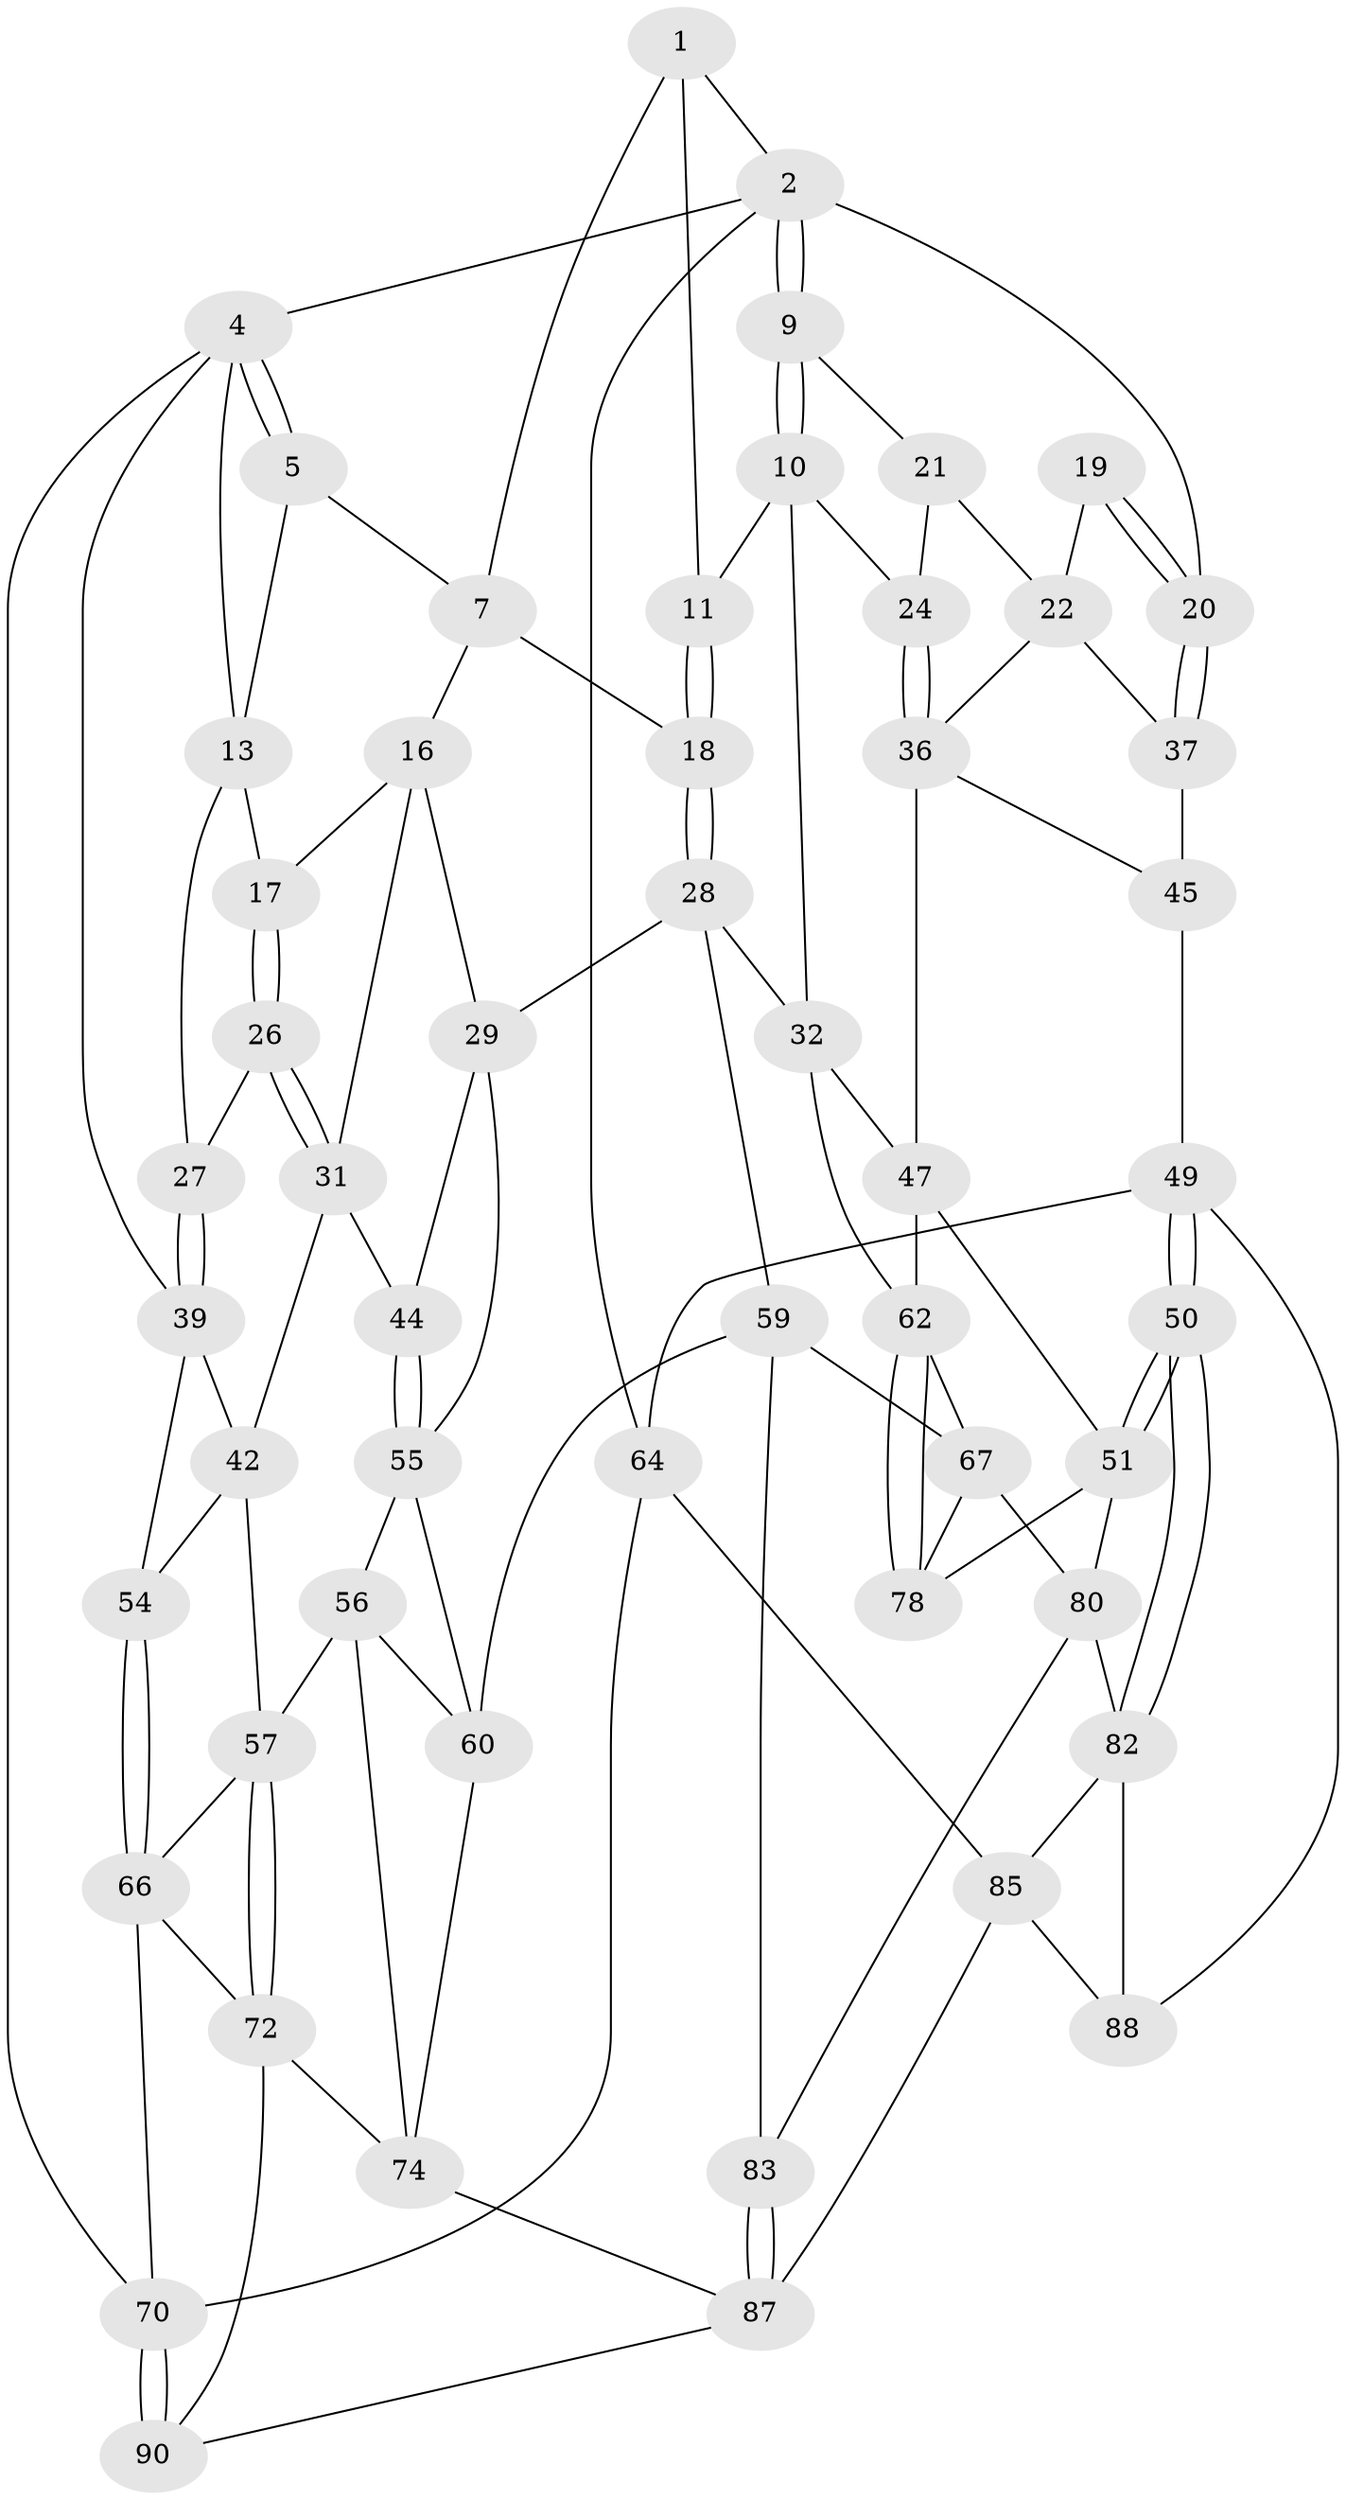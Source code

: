 // original degree distribution, {3: 0.043478260869565216, 5: 0.5217391304347826, 4: 0.20652173913043478, 6: 0.22826086956521738}
// Generated by graph-tools (version 1.1) at 2025/11/02/27/25 16:11:59]
// undirected, 54 vertices, 118 edges
graph export_dot {
graph [start="1"]
  node [color=gray90,style=filled];
  1 [pos="+0.370342081682766+0",super="+6"];
  2 [pos="+0.8654554098882498+0",super="+3"];
  4 [pos="+0+0",super="+12"];
  5 [pos="+0.28679066775214485+0",super="+8"];
  7 [pos="+0.3391992512557168+0.1561703330925238",super="+15"];
  9 [pos="+0.7260397372740792+0.09967892067462757"];
  10 [pos="+0.6492160721964856+0.17540946054770534",super="+25"];
  11 [pos="+0.5795315197683438+0.1687181113706209"];
  13 [pos="+0+0.074766334996714",super="+14"];
  16 [pos="+0.27736285841732145+0.2352642995336729",super="+30"];
  17 [pos="+0.190679887529989+0.22980280392374097"];
  18 [pos="+0.42718804901113766+0.31449816360460947"];
  19 [pos="+0.9942928200094526+0.13970903787692943"];
  20 [pos="+1+0"];
  21 [pos="+0.8506441811823253+0.19000084986762927",super="+23"];
  22 [pos="+0.930882174938758+0.27970967485302",super="+35"];
  24 [pos="+0.8081969910020501+0.3443442835448738"];
  26 [pos="+0.15233175215272482+0.2803496807284618"];
  27 [pos="+0.08472451010456342+0.274530771536944"];
  28 [pos="+0.4191713029029472+0.40128831847272073",super="+34"];
  29 [pos="+0.36140419554558684+0.4243913051847244",super="+43"];
  31 [pos="+0.17642025188407814+0.3352259577899657",super="+41"];
  32 [pos="+0.6529626553400942+0.43747081745605054",super="+33"];
  36 [pos="+0.8930058634368925+0.42921003340592023",super="+46"];
  37 [pos="+1+0.3450428103143312",super="+38"];
  39 [pos="+0+0.3917090294539555",super="+40"];
  42 [pos="+0.07428679107296643+0.4324949155624514",super="+53"];
  44 [pos="+0.2303007547180882+0.48934682125252715"];
  45 [pos="+0.9028965562436603+0.43203832219148974",super="+48"];
  47 [pos="+0.845593614913793+0.5126510802907226",super="+52"];
  49 [pos="+1+0.6304468173683345",super="+65"];
  50 [pos="+1+0.6346088615669516"];
  51 [pos="+0.9029246994360497+0.6143056024983954",super="+77"];
  54 [pos="+0+0.6132546716827942"];
  55 [pos="+0.17245017751816585+0.6029226877598269",super="+61"];
  56 [pos="+0.17127375409847095+0.603330909524053",super="+73"];
  57 [pos="+0.1578787155428171+0.6015785351582938",super="+58"];
  59 [pos="+0.389568229011738+0.7278180905683391",super="+68"];
  60 [pos="+0.3791357104395412+0.7277343926123564",super="+76"];
  62 [pos="+0.6920539925310818+0.6134082463418304",super="+63"];
  64 [pos="+1+1"];
  66 [pos="+0+0.6436986759255715",super="+69"];
  67 [pos="+0.6224123913172267+0.6857311846114549",super="+79"];
  70 [pos="+0+1",super="+71"];
  72 [pos="+0+0.7034173811863283",super="+75"];
  74 [pos="+0.13389415124217358+0.7961040580058235",super="+89"];
  78 [pos="+0.7985236821537992+0.6930173881054128"];
  80 [pos="+0.8823448548157377+0.8039378552288781",super="+81"];
  82 [pos="+0.9205921015080823+0.8090660066036095",super="+84"];
  83 [pos="+0.6530464196371674+1"];
  85 [pos="+0.9471385902415279+0.9314112286871535",super="+86"];
  87 [pos="+0.6566434997199182+1",super="+91"];
  88 [pos="+1+0.922378070631564"];
  90 [pos="+0.09326804257859908+0.835807446872309",super="+92"];
  1 -- 2;
  1 -- 11;
  1 -- 7;
  2 -- 9;
  2 -- 9;
  2 -- 64;
  2 -- 4;
  2 -- 20;
  4 -- 5;
  4 -- 5;
  4 -- 13;
  4 -- 39;
  4 -- 70;
  5 -- 13;
  5 -- 7;
  7 -- 16;
  7 -- 18;
  9 -- 10;
  9 -- 10;
  9 -- 21;
  10 -- 11;
  10 -- 24;
  10 -- 32;
  11 -- 18;
  11 -- 18;
  13 -- 27;
  13 -- 17;
  16 -- 17;
  16 -- 29;
  16 -- 31;
  17 -- 26;
  17 -- 26;
  18 -- 28;
  18 -- 28;
  19 -- 20;
  19 -- 20;
  19 -- 22;
  20 -- 37;
  20 -- 37;
  21 -- 24;
  21 -- 22;
  22 -- 36;
  22 -- 37;
  24 -- 36;
  24 -- 36;
  26 -- 27;
  26 -- 31;
  26 -- 31;
  27 -- 39;
  27 -- 39;
  28 -- 29;
  28 -- 59;
  28 -- 32;
  29 -- 44;
  29 -- 55;
  31 -- 42;
  31 -- 44;
  32 -- 47;
  32 -- 62;
  36 -- 45;
  36 -- 47;
  37 -- 45 [weight=2];
  39 -- 42;
  39 -- 54;
  42 -- 54;
  42 -- 57;
  44 -- 55;
  44 -- 55;
  45 -- 49;
  47 -- 51;
  47 -- 62;
  49 -- 50;
  49 -- 50;
  49 -- 64;
  49 -- 88;
  50 -- 51;
  50 -- 51;
  50 -- 82;
  50 -- 82;
  51 -- 80;
  51 -- 78;
  54 -- 66;
  54 -- 66;
  55 -- 56;
  55 -- 60;
  56 -- 57;
  56 -- 74;
  56 -- 60;
  57 -- 72;
  57 -- 72;
  57 -- 66;
  59 -- 60;
  59 -- 83;
  59 -- 67;
  60 -- 74;
  62 -- 78;
  62 -- 78;
  62 -- 67;
  64 -- 70;
  64 -- 85;
  66 -- 72;
  66 -- 70;
  67 -- 80;
  67 -- 78;
  70 -- 90 [weight=2];
  70 -- 90;
  72 -- 74;
  72 -- 90;
  74 -- 87;
  80 -- 82;
  80 -- 83;
  82 -- 88;
  82 -- 85;
  83 -- 87;
  83 -- 87;
  85 -- 88;
  85 -- 87;
  87 -- 90;
}
